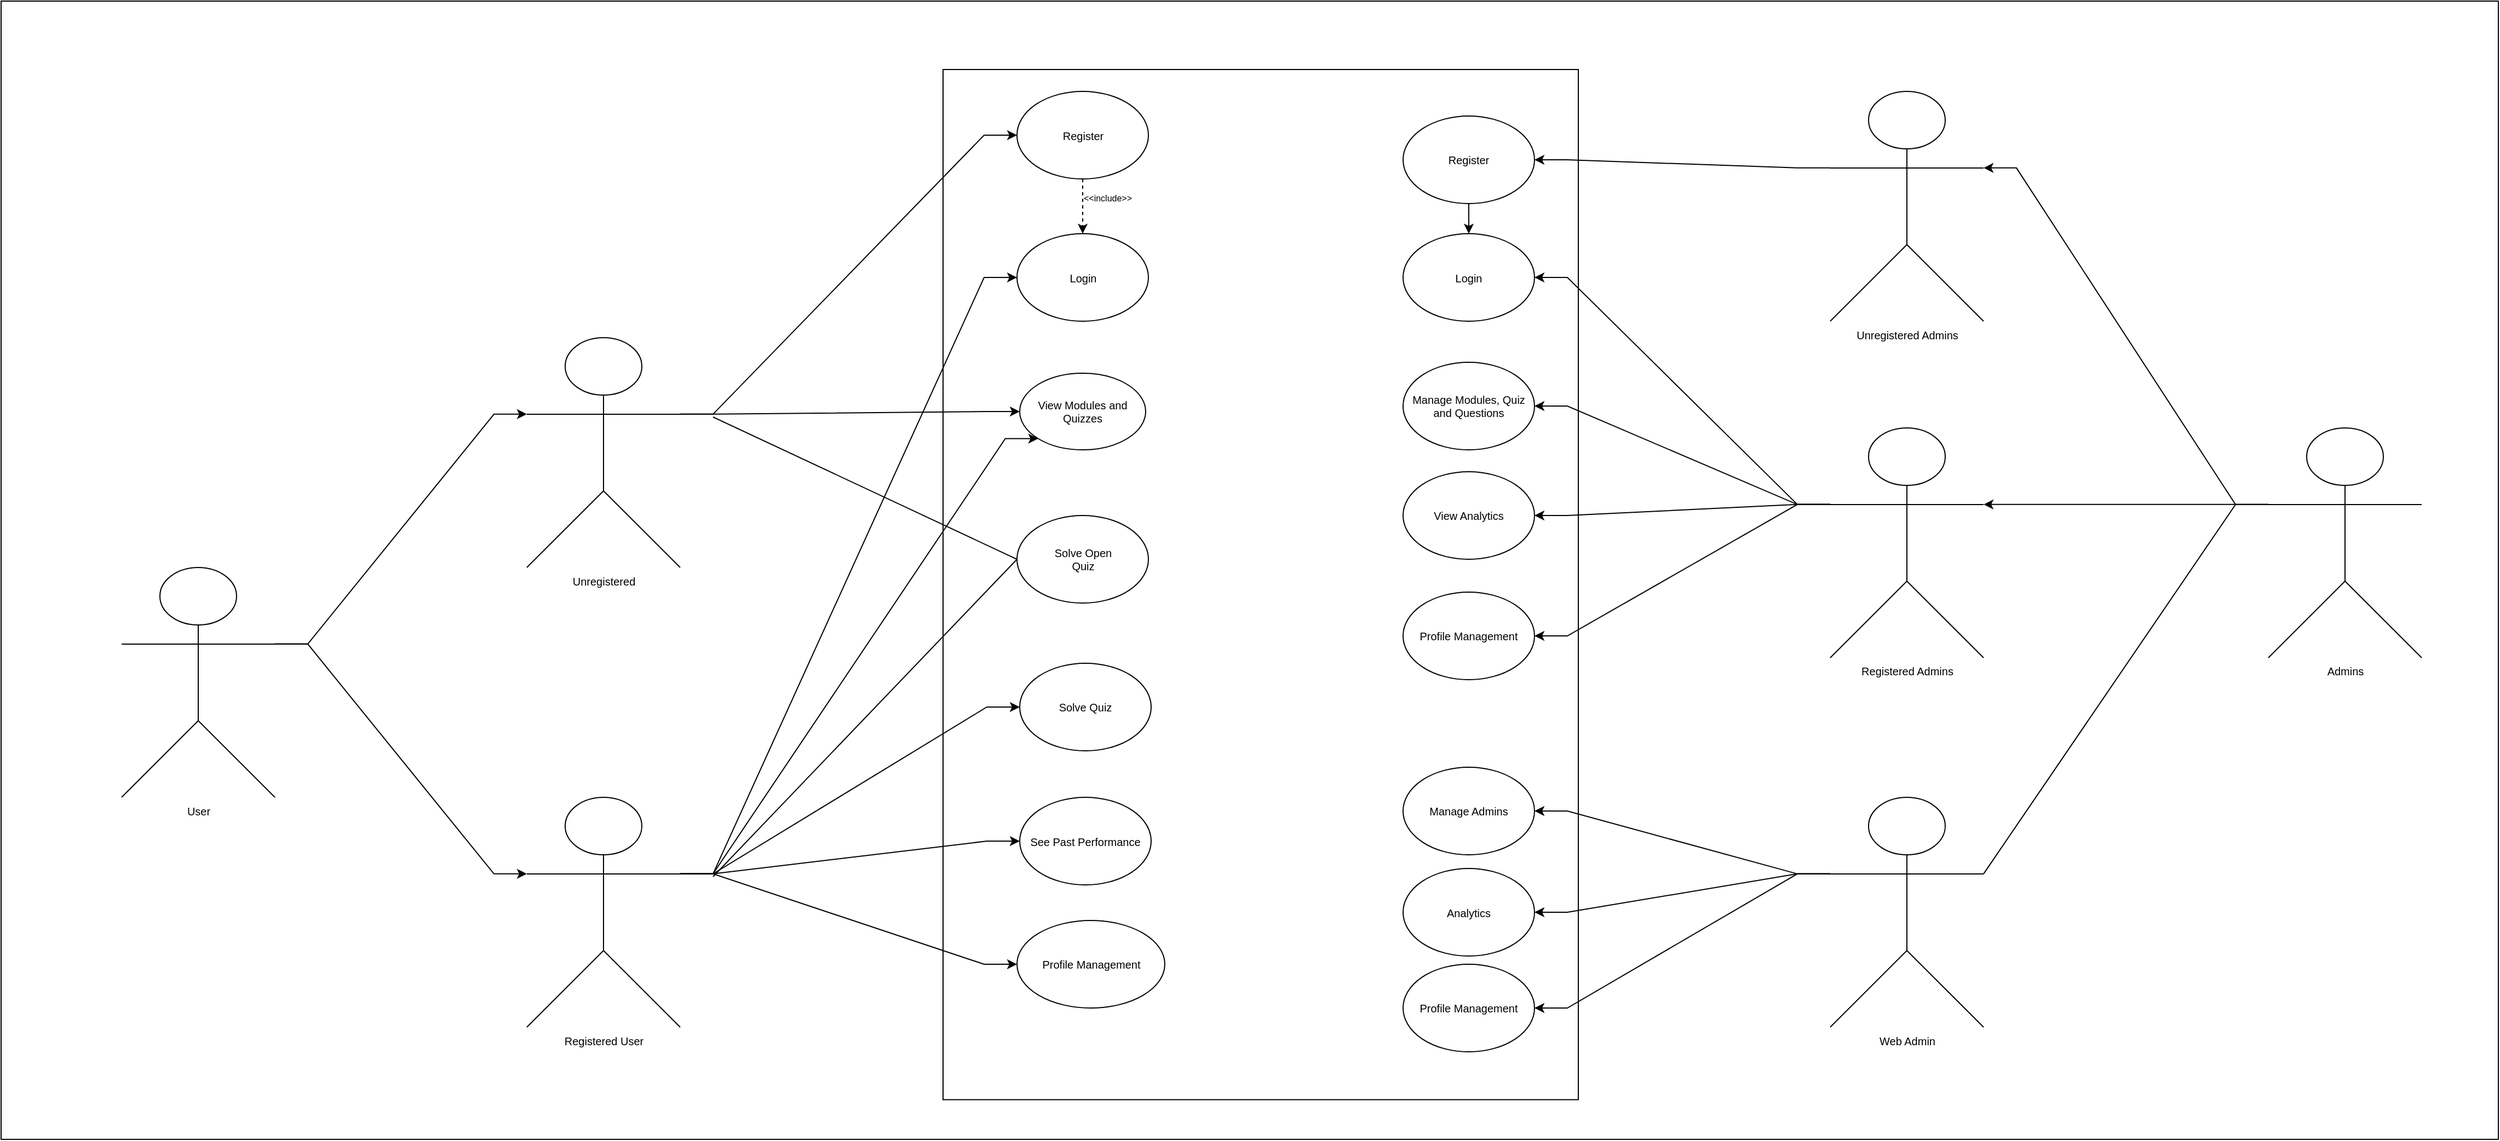 <mxfile version="23.1.1" type="device">
  <diagram name="Page-1" id="7_pkK_ZFBRCX6aIoR1Mh">
    <mxGraphModel dx="3469" dy="2660" grid="1" gridSize="10" guides="1" tooltips="1" connect="1" arrows="1" fold="1" page="1" pageScale="1" pageWidth="827" pageHeight="1169" math="0" shadow="0">
      <root>
        <mxCell id="0" />
        <mxCell id="1" parent="0" />
        <mxCell id="3le4Wn7NQjYUxHa7ABNp-4" value="" style="rounded=0;whiteSpace=wrap;html=1;" parent="1" vertex="1">
          <mxGeometry x="230" y="-20" width="2280" height="1040" as="geometry" />
        </mxCell>
        <mxCell id="3le4Wn7NQjYUxHa7ABNp-5" value="" style="rounded=0;whiteSpace=wrap;html=1;rotation=90;strokeWidth=1;fontSize=10;fontStyle=0" parent="1" vertex="1">
          <mxGeometry x="909.38" y="223.13" width="941.25" height="580" as="geometry" />
        </mxCell>
        <mxCell id="3le4Wn7NQjYUxHa7ABNp-6" value="&lt;span style=&quot;font-size: 10px;&quot;&gt;User&lt;/span&gt;" style="shape=umlActor;verticalLabelPosition=bottom;verticalAlign=top;html=1;outlineConnect=0;strokeWidth=1;fontSize=10;fontStyle=0" parent="1" vertex="1">
          <mxGeometry x="340" y="497.5" width="140" height="210" as="geometry" />
        </mxCell>
        <mxCell id="3le4Wn7NQjYUxHa7ABNp-7" style="edgeStyle=entityRelationEdgeStyle;rounded=0;orthogonalLoop=1;jettySize=auto;html=1;exitX=1;exitY=0.333;exitDx=0;exitDy=0;exitPerimeter=0;entryX=0;entryY=1;entryDx=0;entryDy=0;strokeWidth=1;fontSize=10;fontStyle=0" parent="1" source="3le4Wn7NQjYUxHa7ABNp-12" target="3le4Wn7NQjYUxHa7ABNp-26" edge="1">
          <mxGeometry relative="1" as="geometry" />
        </mxCell>
        <mxCell id="3le4Wn7NQjYUxHa7ABNp-8" style="edgeStyle=entityRelationEdgeStyle;rounded=0;orthogonalLoop=1;jettySize=auto;html=1;exitX=1;exitY=0.333;exitDx=0;exitDy=0;exitPerimeter=0;entryX=0;entryY=0.5;entryDx=0;entryDy=0;strokeWidth=1;fontSize=10;fontStyle=0" parent="1" source="3le4Wn7NQjYUxHa7ABNp-12" target="3le4Wn7NQjYUxHa7ABNp-24" edge="1">
          <mxGeometry relative="1" as="geometry" />
        </mxCell>
        <mxCell id="3le4Wn7NQjYUxHa7ABNp-9" style="edgeStyle=entityRelationEdgeStyle;rounded=0;orthogonalLoop=1;jettySize=auto;html=1;exitX=1;exitY=0.333;exitDx=0;exitDy=0;exitPerimeter=0;entryX=0;entryY=0.5;entryDx=0;entryDy=0;strokeWidth=1;fontSize=10;fontStyle=0" parent="1" source="3le4Wn7NQjYUxHa7ABNp-12" target="3le4Wn7NQjYUxHa7ABNp-31" edge="1">
          <mxGeometry relative="1" as="geometry" />
        </mxCell>
        <mxCell id="3le4Wn7NQjYUxHa7ABNp-10" style="edgeStyle=entityRelationEdgeStyle;rounded=0;orthogonalLoop=1;jettySize=auto;html=1;exitX=1;exitY=0.333;exitDx=0;exitDy=0;exitPerimeter=0;entryX=0;entryY=0.5;entryDx=0;entryDy=0;strokeWidth=1;fontSize=10;fontStyle=0" parent="1" source="3le4Wn7NQjYUxHa7ABNp-12" target="3le4Wn7NQjYUxHa7ABNp-32" edge="1">
          <mxGeometry relative="1" as="geometry" />
        </mxCell>
        <mxCell id="3le4Wn7NQjYUxHa7ABNp-11" style="edgeStyle=entityRelationEdgeStyle;rounded=0;orthogonalLoop=1;jettySize=auto;html=1;exitX=1;exitY=0.333;exitDx=0;exitDy=0;exitPerimeter=0;entryX=0;entryY=0.5;entryDx=0;entryDy=0;strokeWidth=1;fontSize=10;fontStyle=0" parent="1" source="3le4Wn7NQjYUxHa7ABNp-12" target="3le4Wn7NQjYUxHa7ABNp-25" edge="1">
          <mxGeometry relative="1" as="geometry" />
        </mxCell>
        <object label="&lt;span style=&quot;font-size: 10px;&quot;&gt;Registered User&lt;/span&gt;" placeholders="1" id="3le4Wn7NQjYUxHa7ABNp-12">
          <mxCell style="shape=umlActor;verticalLabelPosition=bottom;verticalAlign=top;html=1;outlineConnect=0;strokeWidth=1;comic=0;fontSize=10;fontStyle=0" parent="1" vertex="1">
            <mxGeometry x="710" y="707.5" width="140" height="210" as="geometry" />
          </mxCell>
        </object>
        <mxCell id="3le4Wn7NQjYUxHa7ABNp-13" style="edgeStyle=entityRelationEdgeStyle;rounded=0;orthogonalLoop=1;jettySize=auto;html=1;exitX=1;exitY=0.333;exitDx=0;exitDy=0;exitPerimeter=0;strokeWidth=1;fontSize=10;fontStyle=0" parent="1" source="3le4Wn7NQjYUxHa7ABNp-15" target="3le4Wn7NQjYUxHa7ABNp-26" edge="1">
          <mxGeometry relative="1" as="geometry">
            <mxPoint x="1130" y="450" as="targetPoint" />
          </mxGeometry>
        </mxCell>
        <mxCell id="3le4Wn7NQjYUxHa7ABNp-14" style="edgeStyle=entityRelationEdgeStyle;rounded=0;orthogonalLoop=1;jettySize=auto;html=1;exitX=1;exitY=0.333;exitDx=0;exitDy=0;exitPerimeter=0;entryX=0;entryY=0.5;entryDx=0;entryDy=0;strokeWidth=1;fontSize=10;fontStyle=0" parent="1" source="3le4Wn7NQjYUxHa7ABNp-15" target="3le4Wn7NQjYUxHa7ABNp-28" edge="1">
          <mxGeometry relative="1" as="geometry" />
        </mxCell>
        <mxCell id="3le4Wn7NQjYUxHa7ABNp-15" value="&lt;span style=&quot;font-size: 10px;&quot;&gt;Unregistered&lt;/span&gt;" style="shape=umlActor;verticalLabelPosition=bottom;verticalAlign=top;html=1;outlineConnect=0;strokeWidth=1;fontSize=10;fontStyle=0" parent="1" vertex="1">
          <mxGeometry x="710" y="287.5" width="140" height="210" as="geometry" />
        </mxCell>
        <mxCell id="3le4Wn7NQjYUxHa7ABNp-16" style="edgeStyle=entityRelationEdgeStyle;rounded=0;orthogonalLoop=1;jettySize=auto;html=1;exitX=0;exitY=0.333;exitDx=0;exitDy=0;exitPerimeter=0;entryX=1;entryY=0.5;entryDx=0;entryDy=0;strokeWidth=1;fontSize=10;fontStyle=0" parent="1" source="3le4Wn7NQjYUxHa7ABNp-17" target="3le4Wn7NQjYUxHa7ABNp-38" edge="1">
          <mxGeometry relative="1" as="geometry">
            <Array as="points">
              <mxPoint x="1740" y="180" />
            </Array>
          </mxGeometry>
        </mxCell>
        <mxCell id="3le4Wn7NQjYUxHa7ABNp-17" value="Unregistered Admins" style="shape=umlActor;verticalLabelPosition=bottom;verticalAlign=top;html=1;outlineConnect=0;strokeWidth=1;fontSize=10;fontStyle=0" parent="1" vertex="1">
          <mxGeometry x="1900" y="62.5" width="140" height="210" as="geometry" />
        </mxCell>
        <mxCell id="3le4Wn7NQjYUxHa7ABNp-18" value="Admins" style="shape=umlActor;verticalLabelPosition=bottom;verticalAlign=top;html=1;outlineConnect=0;strokeWidth=1;fontSize=10;fontStyle=0" parent="1" vertex="1">
          <mxGeometry x="2300" y="370" width="140" height="210" as="geometry" />
        </mxCell>
        <mxCell id="3le4Wn7NQjYUxHa7ABNp-19" style="edgeStyle=entityRelationEdgeStyle;rounded=0;orthogonalLoop=1;jettySize=auto;html=1;exitX=0;exitY=0.333;exitDx=0;exitDy=0;exitPerimeter=0;entryX=1;entryY=0.5;entryDx=0;entryDy=0;strokeWidth=1;fontSize=10;fontStyle=0" parent="1" source="3le4Wn7NQjYUxHa7ABNp-23" target="3le4Wn7NQjYUxHa7ABNp-36" edge="1">
          <mxGeometry relative="1" as="geometry" />
        </mxCell>
        <mxCell id="3le4Wn7NQjYUxHa7ABNp-20" style="edgeStyle=entityRelationEdgeStyle;rounded=0;orthogonalLoop=1;jettySize=auto;html=1;exitX=0;exitY=0.333;exitDx=0;exitDy=0;exitPerimeter=0;entryX=1;entryY=0.5;entryDx=0;entryDy=0;strokeWidth=1;fontSize=10;fontStyle=0" parent="1" source="3le4Wn7NQjYUxHa7ABNp-23" target="3le4Wn7NQjYUxHa7ABNp-35" edge="1">
          <mxGeometry relative="1" as="geometry" />
        </mxCell>
        <mxCell id="3le4Wn7NQjYUxHa7ABNp-21" style="edgeStyle=entityRelationEdgeStyle;rounded=0;orthogonalLoop=1;jettySize=auto;html=1;exitX=0;exitY=0.333;exitDx=0;exitDy=0;exitPerimeter=0;strokeWidth=1;fontSize=10;fontStyle=0" parent="1" source="3le4Wn7NQjYUxHa7ABNp-23" target="3le4Wn7NQjYUxHa7ABNp-34" edge="1">
          <mxGeometry relative="1" as="geometry" />
        </mxCell>
        <mxCell id="3le4Wn7NQjYUxHa7ABNp-22" style="edgeStyle=entityRelationEdgeStyle;rounded=0;orthogonalLoop=1;jettySize=auto;html=1;exitX=0;exitY=0.333;exitDx=0;exitDy=0;exitPerimeter=0;entryX=1;entryY=0.5;entryDx=0;entryDy=0;strokeWidth=1;fontSize=10;fontStyle=0" parent="1" source="3le4Wn7NQjYUxHa7ABNp-23" target="3le4Wn7NQjYUxHa7ABNp-33" edge="1">
          <mxGeometry relative="1" as="geometry" />
        </mxCell>
        <mxCell id="3le4Wn7NQjYUxHa7ABNp-23" value="Registered Admins" style="shape=umlActor;verticalLabelPosition=bottom;verticalAlign=top;html=1;outlineConnect=0;strokeWidth=1;fontSize=10;fontStyle=0" parent="1" vertex="1">
          <mxGeometry x="1900" y="370" width="140" height="210" as="geometry" />
        </mxCell>
        <mxCell id="3le4Wn7NQjYUxHa7ABNp-24" value="Solve Quiz" style="ellipse;whiteSpace=wrap;html=1;strokeWidth=1;fontStyle=0;fontSize=10;" parent="1" vertex="1">
          <mxGeometry x="1160" y="585" width="120" height="80" as="geometry" />
        </mxCell>
        <mxCell id="3le4Wn7NQjYUxHa7ABNp-25" value="See Past Performance" style="ellipse;whiteSpace=wrap;html=1;strokeWidth=1;fontStyle=0;fontSize=10;" parent="1" vertex="1">
          <mxGeometry x="1160" y="707.5" width="120" height="80" as="geometry" />
        </mxCell>
        <mxCell id="3le4Wn7NQjYUxHa7ABNp-26" value="View Modules and Quizzes" style="ellipse;whiteSpace=wrap;html=1;strokeWidth=1;fontStyle=0;fontSize=10;" parent="1" vertex="1">
          <mxGeometry x="1160" y="320" width="115" height="70" as="geometry" />
        </mxCell>
        <mxCell id="3le4Wn7NQjYUxHa7ABNp-27" style="rounded=0;orthogonalLoop=1;jettySize=auto;html=1;exitX=0.5;exitY=1;exitDx=0;exitDy=0;entryX=0.5;entryY=0;entryDx=0;entryDy=0;strokeWidth=1;fontSize=10;fontStyle=0;dashed=1;" parent="1" source="3le4Wn7NQjYUxHa7ABNp-28" target="3le4Wn7NQjYUxHa7ABNp-31" edge="1">
          <mxGeometry relative="1" as="geometry" />
        </mxCell>
        <mxCell id="3le4Wn7NQjYUxHa7ABNp-28" value="Register" style="ellipse;whiteSpace=wrap;html=1;strokeWidth=1;fontStyle=0;fontSize=10;" parent="1" vertex="1">
          <mxGeometry x="1157.5" y="62.5" width="120" height="80" as="geometry" />
        </mxCell>
        <mxCell id="3le4Wn7NQjYUxHa7ABNp-29" style="edgeStyle=entityRelationEdgeStyle;rounded=0;orthogonalLoop=1;jettySize=auto;html=1;exitX=1;exitY=0.333;exitDx=0;exitDy=0;exitPerimeter=0;entryX=0;entryY=0.333;entryDx=0;entryDy=0;entryPerimeter=0;strokeWidth=1;fontSize=10;fontStyle=0" parent="1" source="3le4Wn7NQjYUxHa7ABNp-6" target="3le4Wn7NQjYUxHa7ABNp-15" edge="1">
          <mxGeometry relative="1" as="geometry" />
        </mxCell>
        <mxCell id="3le4Wn7NQjYUxHa7ABNp-30" style="edgeStyle=entityRelationEdgeStyle;rounded=0;orthogonalLoop=1;jettySize=auto;html=1;exitX=1;exitY=0.333;exitDx=0;exitDy=0;exitPerimeter=0;entryX=0;entryY=0.333;entryDx=0;entryDy=0;entryPerimeter=0;strokeWidth=1;fontSize=10;fontStyle=0" parent="1" source="3le4Wn7NQjYUxHa7ABNp-6" target="3le4Wn7NQjYUxHa7ABNp-12" edge="1">
          <mxGeometry relative="1" as="geometry" />
        </mxCell>
        <mxCell id="3le4Wn7NQjYUxHa7ABNp-31" value="Login" style="ellipse;whiteSpace=wrap;html=1;strokeWidth=1;fontStyle=0;fontSize=10;" parent="1" vertex="1">
          <mxGeometry x="1157.5" y="192.5" width="120" height="80" as="geometry" />
        </mxCell>
        <mxCell id="3le4Wn7NQjYUxHa7ABNp-32" value="Profile Management" style="ellipse;whiteSpace=wrap;html=1;strokeWidth=1;fontStyle=0;fontSize=10;" parent="1" vertex="1">
          <mxGeometry x="1157.5" y="820" width="135" height="80" as="geometry" />
        </mxCell>
        <mxCell id="3le4Wn7NQjYUxHa7ABNp-33" value="Profile Management" style="ellipse;whiteSpace=wrap;html=1;strokeWidth=1;fontStyle=0;fontSize=10;" parent="1" vertex="1">
          <mxGeometry x="1510" y="520" width="120" height="80" as="geometry" />
        </mxCell>
        <mxCell id="3le4Wn7NQjYUxHa7ABNp-34" value="View Analytics" style="ellipse;whiteSpace=wrap;html=1;strokeWidth=1;fontStyle=0;fontSize=10;" parent="1" vertex="1">
          <mxGeometry x="1510" y="410" width="120" height="80" as="geometry" />
        </mxCell>
        <mxCell id="3le4Wn7NQjYUxHa7ABNp-35" value="Manage Modules, Quiz and Questions" style="ellipse;whiteSpace=wrap;html=1;strokeWidth=1;fontStyle=0;fontSize=10;" parent="1" vertex="1">
          <mxGeometry x="1510" y="310" width="120" height="80" as="geometry" />
        </mxCell>
        <mxCell id="3le4Wn7NQjYUxHa7ABNp-36" value="Login" style="ellipse;whiteSpace=wrap;html=1;strokeWidth=1;fontStyle=0;fontSize=10;" parent="1" vertex="1">
          <mxGeometry x="1510" y="192.5" width="120" height="80" as="geometry" />
        </mxCell>
        <mxCell id="3le4Wn7NQjYUxHa7ABNp-37" style="rounded=0;orthogonalLoop=1;jettySize=auto;html=1;exitX=0.5;exitY=1;exitDx=0;exitDy=0;entryX=0.5;entryY=0;entryDx=0;entryDy=0;strokeWidth=1;fontSize=10;fontStyle=0" parent="1" source="3le4Wn7NQjYUxHa7ABNp-38" target="3le4Wn7NQjYUxHa7ABNp-36" edge="1">
          <mxGeometry relative="1" as="geometry" />
        </mxCell>
        <mxCell id="3le4Wn7NQjYUxHa7ABNp-38" value="Register" style="ellipse;whiteSpace=wrap;html=1;strokeWidth=1;fontStyle=0;fontSize=10;" parent="1" vertex="1">
          <mxGeometry x="1510" y="85" width="120" height="80" as="geometry" />
        </mxCell>
        <mxCell id="3le4Wn7NQjYUxHa7ABNp-39" style="edgeStyle=entityRelationEdgeStyle;rounded=0;orthogonalLoop=1;jettySize=auto;html=1;exitX=0;exitY=0.333;exitDx=0;exitDy=0;exitPerimeter=0;entryX=1;entryY=0.333;entryDx=0;entryDy=0;entryPerimeter=0;strokeWidth=1;fontSize=10;fontStyle=0" parent="1" source="3le4Wn7NQjYUxHa7ABNp-18" target="3le4Wn7NQjYUxHa7ABNp-23" edge="1">
          <mxGeometry relative="1" as="geometry" />
        </mxCell>
        <mxCell id="3le4Wn7NQjYUxHa7ABNp-40" style="edgeStyle=entityRelationEdgeStyle;rounded=0;orthogonalLoop=1;jettySize=auto;html=1;exitX=0;exitY=0.333;exitDx=0;exitDy=0;exitPerimeter=0;entryX=1;entryY=0.333;entryDx=0;entryDy=0;entryPerimeter=0;strokeWidth=1;fontSize=10;fontStyle=0" parent="1" source="3le4Wn7NQjYUxHa7ABNp-18" target="3le4Wn7NQjYUxHa7ABNp-17" edge="1">
          <mxGeometry relative="1" as="geometry" />
        </mxCell>
        <mxCell id="3le4Wn7NQjYUxHa7ABNp-41" style="edgeStyle=entityRelationEdgeStyle;rounded=0;orthogonalLoop=1;jettySize=auto;html=1;exitX=0;exitY=0.333;exitDx=0;exitDy=0;exitPerimeter=0;entryX=1;entryY=0.5;entryDx=0;entryDy=0;" parent="1" source="3le4Wn7NQjYUxHa7ABNp-44" target="3le4Wn7NQjYUxHa7ABNp-45" edge="1">
          <mxGeometry relative="1" as="geometry" />
        </mxCell>
        <mxCell id="3le4Wn7NQjYUxHa7ABNp-42" style="edgeStyle=entityRelationEdgeStyle;rounded=0;orthogonalLoop=1;jettySize=auto;html=1;exitX=0;exitY=0.333;exitDx=0;exitDy=0;exitPerimeter=0;" parent="1" source="3le4Wn7NQjYUxHa7ABNp-44" target="3le4Wn7NQjYUxHa7ABNp-46" edge="1">
          <mxGeometry relative="1" as="geometry" />
        </mxCell>
        <mxCell id="3le4Wn7NQjYUxHa7ABNp-43" style="edgeStyle=entityRelationEdgeStyle;rounded=0;orthogonalLoop=1;jettySize=auto;html=1;exitX=0;exitY=0.333;exitDx=0;exitDy=0;exitPerimeter=0;" parent="1" source="3le4Wn7NQjYUxHa7ABNp-44" target="3le4Wn7NQjYUxHa7ABNp-47" edge="1">
          <mxGeometry relative="1" as="geometry" />
        </mxCell>
        <mxCell id="3le4Wn7NQjYUxHa7ABNp-44" value="Web Admin" style="shape=umlActor;verticalLabelPosition=bottom;verticalAlign=top;html=1;outlineConnect=0;strokeWidth=1;fontSize=10;fontStyle=0" parent="1" vertex="1">
          <mxGeometry x="1900" y="707.5" width="140" height="210" as="geometry" />
        </mxCell>
        <mxCell id="3le4Wn7NQjYUxHa7ABNp-45" value="Manage Admins" style="ellipse;whiteSpace=wrap;html=1;strokeWidth=1;fontStyle=0;fontSize=10;" parent="1" vertex="1">
          <mxGeometry x="1510" y="680" width="120" height="80" as="geometry" />
        </mxCell>
        <mxCell id="3le4Wn7NQjYUxHa7ABNp-46" value="Analytics" style="ellipse;whiteSpace=wrap;html=1;strokeWidth=1;fontStyle=0;fontSize=10;" parent="1" vertex="1">
          <mxGeometry x="1510" y="772.5" width="120" height="80" as="geometry" />
        </mxCell>
        <mxCell id="3le4Wn7NQjYUxHa7ABNp-47" value="Profile Management" style="ellipse;whiteSpace=wrap;html=1;strokeWidth=1;fontStyle=0;fontSize=10;" parent="1" vertex="1">
          <mxGeometry x="1510" y="860" width="120" height="80" as="geometry" />
        </mxCell>
        <mxCell id="GJCYcSGkEX14lr7tfJS9-1" value="" style="endArrow=none;html=1;rounded=0;exitX=1;exitY=0.333;exitDx=0;exitDy=0;exitPerimeter=0;" parent="1" source="3le4Wn7NQjYUxHa7ABNp-44" edge="1">
          <mxGeometry width="50" height="50" relative="1" as="geometry">
            <mxPoint x="1620" y="530" as="sourcePoint" />
            <mxPoint x="2270" y="440" as="targetPoint" />
          </mxGeometry>
        </mxCell>
        <mxCell id="GJCYcSGkEX14lr7tfJS9-2" value="Solve Open &lt;br&gt;Quiz" style="ellipse;whiteSpace=wrap;html=1;strokeWidth=1;fontStyle=0;fontSize=10;" parent="1" vertex="1">
          <mxGeometry x="1157.5" y="450" width="120" height="80" as="geometry" />
        </mxCell>
        <mxCell id="GJCYcSGkEX14lr7tfJS9-3" value="" style="endArrow=none;html=1;rounded=0;entryX=0;entryY=0.5;entryDx=0;entryDy=0;" parent="1" target="GJCYcSGkEX14lr7tfJS9-2" edge="1">
          <mxGeometry width="50" height="50" relative="1" as="geometry">
            <mxPoint x="880" y="360" as="sourcePoint" />
            <mxPoint x="1670" y="480" as="targetPoint" />
          </mxGeometry>
        </mxCell>
        <mxCell id="GJCYcSGkEX14lr7tfJS9-4" value="" style="endArrow=none;html=1;rounded=0;entryX=0;entryY=0.5;entryDx=0;entryDy=0;" parent="1" target="GJCYcSGkEX14lr7tfJS9-2" edge="1">
          <mxGeometry width="50" height="50" relative="1" as="geometry">
            <mxPoint x="880" y="780" as="sourcePoint" />
            <mxPoint x="1630" y="490" as="targetPoint" />
          </mxGeometry>
        </mxCell>
        <mxCell id="GJCYcSGkEX14lr7tfJS9-10" value="&lt;font style=&quot;font-size: 8px;&quot;&gt;&amp;lt;&amp;lt;include&amp;gt;&amp;gt;&lt;/font&gt;" style="text;html=1;strokeColor=none;fillColor=none;align=center;verticalAlign=middle;whiteSpace=wrap;rounded=0;rotation=0;" parent="1" vertex="1">
          <mxGeometry x="1219" y="142.5" width="43" height="33.75" as="geometry" />
        </mxCell>
      </root>
    </mxGraphModel>
  </diagram>
</mxfile>
